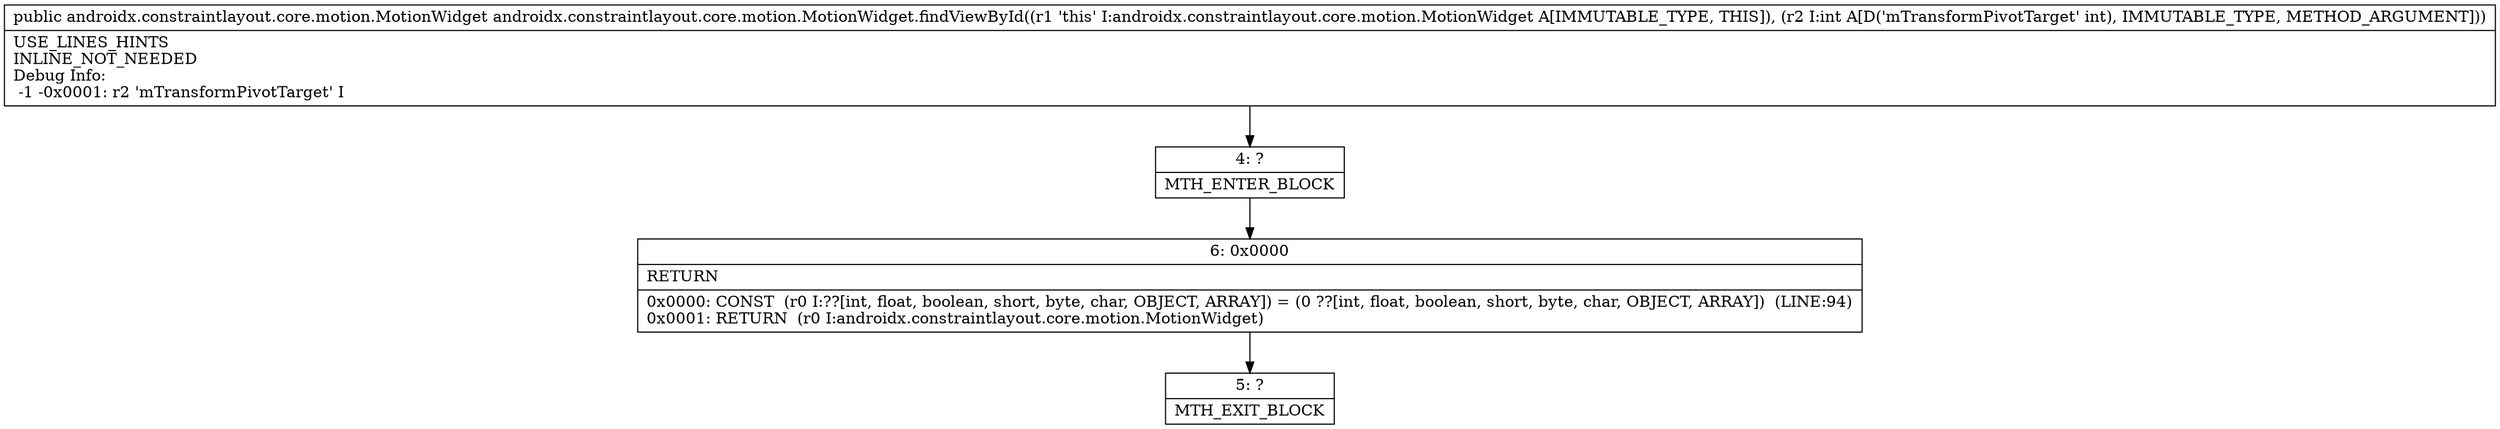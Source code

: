 digraph "CFG forandroidx.constraintlayout.core.motion.MotionWidget.findViewById(I)Landroidx\/constraintlayout\/core\/motion\/MotionWidget;" {
Node_4 [shape=record,label="{4\:\ ?|MTH_ENTER_BLOCK\l}"];
Node_6 [shape=record,label="{6\:\ 0x0000|RETURN\l|0x0000: CONST  (r0 I:??[int, float, boolean, short, byte, char, OBJECT, ARRAY]) = (0 ??[int, float, boolean, short, byte, char, OBJECT, ARRAY])  (LINE:94)\l0x0001: RETURN  (r0 I:androidx.constraintlayout.core.motion.MotionWidget) \l}"];
Node_5 [shape=record,label="{5\:\ ?|MTH_EXIT_BLOCK\l}"];
MethodNode[shape=record,label="{public androidx.constraintlayout.core.motion.MotionWidget androidx.constraintlayout.core.motion.MotionWidget.findViewById((r1 'this' I:androidx.constraintlayout.core.motion.MotionWidget A[IMMUTABLE_TYPE, THIS]), (r2 I:int A[D('mTransformPivotTarget' int), IMMUTABLE_TYPE, METHOD_ARGUMENT]))  | USE_LINES_HINTS\lINLINE_NOT_NEEDED\lDebug Info:\l  \-1 \-0x0001: r2 'mTransformPivotTarget' I\l}"];
MethodNode -> Node_4;Node_4 -> Node_6;
Node_6 -> Node_5;
}

